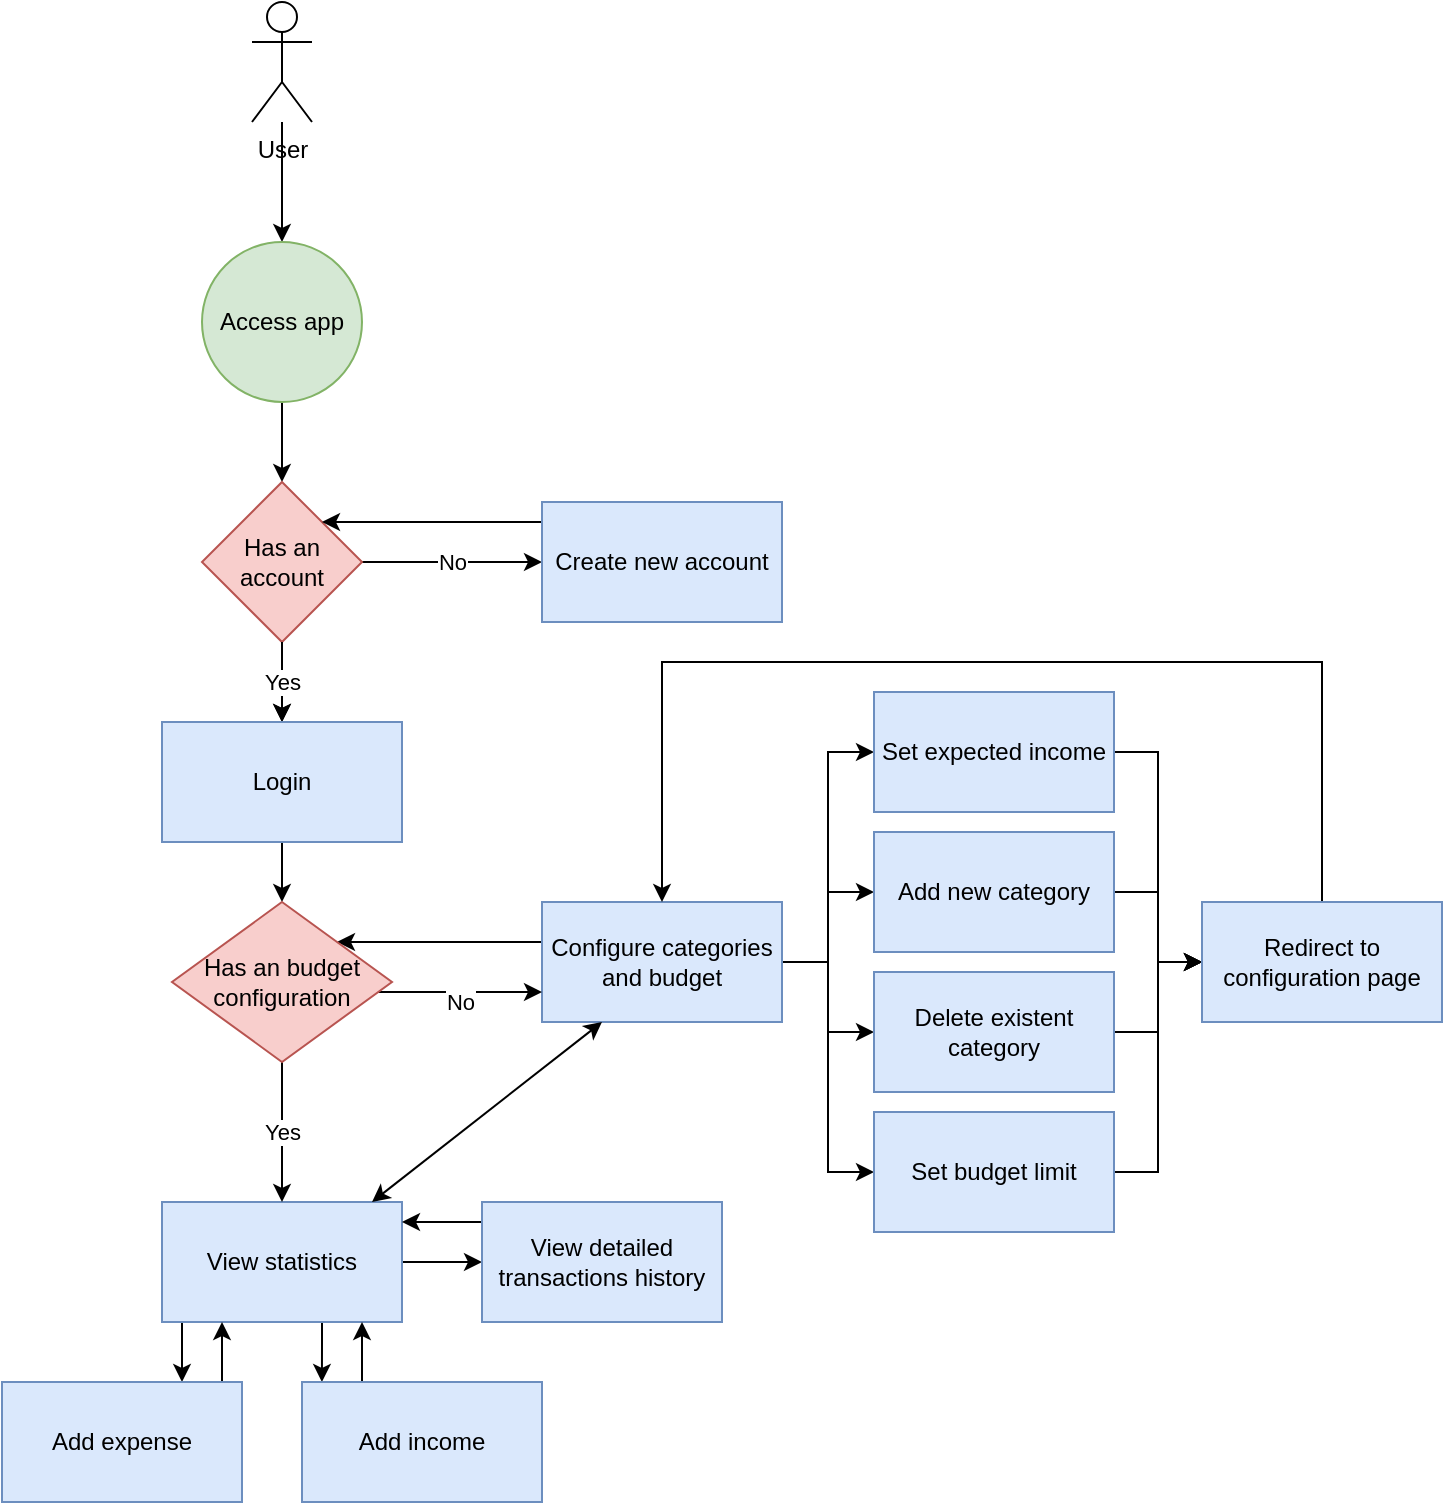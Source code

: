 <mxfile version="21.0.2" type="device"><diagram name="Page-1" id="M0disgDoKEuDskNBbagw"><mxGraphModel dx="1001" dy="597" grid="1" gridSize="10" guides="1" tooltips="1" connect="1" arrows="1" fold="1" page="1" pageScale="1" pageWidth="827" pageHeight="1169" math="0" shadow="0"><root><mxCell id="0"/><mxCell id="1" parent="0"/><mxCell id="FfKEmiM-ORtE9FBb8O3w-10" style="edgeStyle=orthogonalEdgeStyle;rounded=0;orthogonalLoop=1;jettySize=auto;html=1;entryX=0.5;entryY=0;entryDx=0;entryDy=0;" parent="1" source="FfKEmiM-ORtE9FBb8O3w-8" edge="1"><mxGeometry relative="1" as="geometry"><mxPoint x="220" y="290" as="targetPoint"/></mxGeometry></mxCell><mxCell id="FfKEmiM-ORtE9FBb8O3w-8" value="User" style="shape=umlActor;verticalLabelPosition=bottom;verticalAlign=top;html=1;outlineConnect=0;" parent="1" vertex="1"><mxGeometry x="205" y="170" width="30" height="60" as="geometry"/></mxCell><mxCell id="FfKEmiM-ORtE9FBb8O3w-16" style="edgeStyle=orthogonalEdgeStyle;rounded=0;orthogonalLoop=1;jettySize=auto;html=1;entryX=0.5;entryY=0;entryDx=0;entryDy=0;" parent="1" source="FfKEmiM-ORtE9FBb8O3w-13" target="FfKEmiM-ORtE9FBb8O3w-15" edge="1"><mxGeometry relative="1" as="geometry"/></mxCell><mxCell id="FfKEmiM-ORtE9FBb8O3w-13" value="Access app" style="ellipse;whiteSpace=wrap;html=1;aspect=fixed;fillColor=#d5e8d4;strokeColor=#82b366;" parent="1" vertex="1"><mxGeometry x="180" y="290" width="80" height="80" as="geometry"/></mxCell><mxCell id="FfKEmiM-ORtE9FBb8O3w-18" value="Yes" style="edgeStyle=orthogonalEdgeStyle;rounded=0;orthogonalLoop=1;jettySize=auto;html=1;" parent="1" source="FfKEmiM-ORtE9FBb8O3w-15" target="FfKEmiM-ORtE9FBb8O3w-17" edge="1"><mxGeometry relative="1" as="geometry"/></mxCell><mxCell id="FfKEmiM-ORtE9FBb8O3w-20" value="No" style="edgeStyle=orthogonalEdgeStyle;rounded=0;orthogonalLoop=1;jettySize=auto;html=1;entryX=0;entryY=0.5;entryDx=0;entryDy=0;" parent="1" source="FfKEmiM-ORtE9FBb8O3w-15" target="FfKEmiM-ORtE9FBb8O3w-19" edge="1"><mxGeometry relative="1" as="geometry"/></mxCell><mxCell id="FfKEmiM-ORtE9FBb8O3w-15" value="Has an account" style="rhombus;whiteSpace=wrap;html=1;fillColor=#f8cecc;strokeColor=#b85450;" parent="1" vertex="1"><mxGeometry x="180" y="410" width="80" height="80" as="geometry"/></mxCell><mxCell id="KRcD_B97yWrswWwlLPMB-3" style="edgeStyle=orthogonalEdgeStyle;rounded=0;orthogonalLoop=1;jettySize=auto;html=1;entryX=0.5;entryY=0;entryDx=0;entryDy=0;" parent="1" source="FfKEmiM-ORtE9FBb8O3w-17" target="KRcD_B97yWrswWwlLPMB-2" edge="1"><mxGeometry relative="1" as="geometry"/></mxCell><mxCell id="CQA0YSXl1HU2EJruLnvG-3" value="Yes" style="edgeStyle=orthogonalEdgeStyle;rounded=0;orthogonalLoop=1;jettySize=auto;html=1;" edge="1" parent="1" source="FfKEmiM-ORtE9FBb8O3w-15" target="FfKEmiM-ORtE9FBb8O3w-17"><mxGeometry relative="1" as="geometry"/></mxCell><mxCell id="FfKEmiM-ORtE9FBb8O3w-17" value="Login" style="rounded=0;whiteSpace=wrap;html=1;fillColor=#dae8fc;strokeColor=#6c8ebf;" parent="1" vertex="1"><mxGeometry x="160" y="530" width="120" height="60" as="geometry"/></mxCell><mxCell id="KRcD_B97yWrswWwlLPMB-1" style="edgeStyle=orthogonalEdgeStyle;rounded=0;orthogonalLoop=1;jettySize=auto;html=1;entryX=1;entryY=0;entryDx=0;entryDy=0;" parent="1" source="FfKEmiM-ORtE9FBb8O3w-19" target="FfKEmiM-ORtE9FBb8O3w-15" edge="1"><mxGeometry relative="1" as="geometry"><Array as="points"><mxPoint x="380" y="430"/><mxPoint x="380" y="430"/></Array></mxGeometry></mxCell><mxCell id="FfKEmiM-ORtE9FBb8O3w-19" value="Create new account" style="rounded=0;whiteSpace=wrap;html=1;fillColor=#dae8fc;strokeColor=#6c8ebf;" parent="1" vertex="1"><mxGeometry x="350" y="420" width="120" height="60" as="geometry"/></mxCell><mxCell id="KRcD_B97yWrswWwlLPMB-11" style="edgeStyle=orthogonalEdgeStyle;rounded=0;orthogonalLoop=1;jettySize=auto;html=1;" parent="1" source="FfKEmiM-ORtE9FBb8O3w-21" target="FfKEmiM-ORtE9FBb8O3w-29" edge="1"><mxGeometry relative="1" as="geometry"><Array as="points"><mxPoint x="170" y="840"/><mxPoint x="170" y="840"/></Array></mxGeometry></mxCell><mxCell id="KRcD_B97yWrswWwlLPMB-15" style="edgeStyle=orthogonalEdgeStyle;rounded=0;orthogonalLoop=1;jettySize=auto;html=1;entryX=0.083;entryY=0;entryDx=0;entryDy=0;entryPerimeter=0;" parent="1" source="FfKEmiM-ORtE9FBb8O3w-21" target="FfKEmiM-ORtE9FBb8O3w-30" edge="1"><mxGeometry relative="1" as="geometry"><Array as="points"><mxPoint x="240" y="840"/><mxPoint x="240" y="840"/></Array></mxGeometry></mxCell><mxCell id="KRcD_B97yWrswWwlLPMB-27" style="edgeStyle=orthogonalEdgeStyle;rounded=0;orthogonalLoop=1;jettySize=auto;html=1;entryX=0;entryY=0.5;entryDx=0;entryDy=0;" parent="1" source="FfKEmiM-ORtE9FBb8O3w-21" target="KRcD_B97yWrswWwlLPMB-26" edge="1"><mxGeometry relative="1" as="geometry"/></mxCell><mxCell id="FfKEmiM-ORtE9FBb8O3w-21" value="View statistics" style="rounded=0;whiteSpace=wrap;html=1;fillColor=#dae8fc;strokeColor=#6c8ebf;" parent="1" vertex="1"><mxGeometry x="160" y="770" width="120" height="60" as="geometry"/></mxCell><mxCell id="KRcD_B97yWrswWwlLPMB-6" style="edgeStyle=orthogonalEdgeStyle;rounded=0;orthogonalLoop=1;jettySize=auto;html=1;entryX=1;entryY=0;entryDx=0;entryDy=0;" parent="1" source="FfKEmiM-ORtE9FBb8O3w-22" target="KRcD_B97yWrswWwlLPMB-2" edge="1"><mxGeometry relative="1" as="geometry"><Array as="points"><mxPoint x="390" y="640"/><mxPoint x="390" y="640"/></Array></mxGeometry></mxCell><mxCell id="KRcD_B97yWrswWwlLPMB-21" style="edgeStyle=orthogonalEdgeStyle;rounded=0;orthogonalLoop=1;jettySize=auto;html=1;entryX=0;entryY=0.5;entryDx=0;entryDy=0;" parent="1" source="FfKEmiM-ORtE9FBb8O3w-22" target="KRcD_B97yWrswWwlLPMB-19" edge="1"><mxGeometry relative="1" as="geometry"/></mxCell><mxCell id="KRcD_B97yWrswWwlLPMB-22" style="edgeStyle=orthogonalEdgeStyle;rounded=0;orthogonalLoop=1;jettySize=auto;html=1;" parent="1" source="FfKEmiM-ORtE9FBb8O3w-22" target="KRcD_B97yWrswWwlLPMB-17" edge="1"><mxGeometry relative="1" as="geometry"/></mxCell><mxCell id="KRcD_B97yWrswWwlLPMB-23" style="edgeStyle=orthogonalEdgeStyle;rounded=0;orthogonalLoop=1;jettySize=auto;html=1;" parent="1" source="FfKEmiM-ORtE9FBb8O3w-22" target="KRcD_B97yWrswWwlLPMB-18" edge="1"><mxGeometry relative="1" as="geometry"/></mxCell><mxCell id="KRcD_B97yWrswWwlLPMB-24" style="edgeStyle=orthogonalEdgeStyle;rounded=0;orthogonalLoop=1;jettySize=auto;html=1;entryX=0;entryY=0.5;entryDx=0;entryDy=0;" parent="1" source="FfKEmiM-ORtE9FBb8O3w-22" target="KRcD_B97yWrswWwlLPMB-20" edge="1"><mxGeometry relative="1" as="geometry"/></mxCell><mxCell id="FfKEmiM-ORtE9FBb8O3w-22" value="Configure categories and budget" style="rounded=0;whiteSpace=wrap;html=1;fillColor=#dae8fc;strokeColor=#6c8ebf;" parent="1" vertex="1"><mxGeometry x="350" y="620" width="120" height="60" as="geometry"/></mxCell><mxCell id="KRcD_B97yWrswWwlLPMB-12" style="edgeStyle=orthogonalEdgeStyle;rounded=0;orthogonalLoop=1;jettySize=auto;html=1;" parent="1" source="FfKEmiM-ORtE9FBb8O3w-29" target="FfKEmiM-ORtE9FBb8O3w-21" edge="1"><mxGeometry relative="1" as="geometry"><Array as="points"><mxPoint x="190" y="840"/><mxPoint x="190" y="840"/></Array></mxGeometry></mxCell><mxCell id="FfKEmiM-ORtE9FBb8O3w-29" value="Add expense" style="rounded=0;whiteSpace=wrap;html=1;fillColor=#dae8fc;strokeColor=#6c8ebf;" parent="1" vertex="1"><mxGeometry x="80" y="860" width="120" height="60" as="geometry"/></mxCell><mxCell id="KRcD_B97yWrswWwlLPMB-16" style="edgeStyle=orthogonalEdgeStyle;rounded=0;orthogonalLoop=1;jettySize=auto;html=1;" parent="1" source="FfKEmiM-ORtE9FBb8O3w-30" target="FfKEmiM-ORtE9FBb8O3w-21" edge="1"><mxGeometry relative="1" as="geometry"><Array as="points"><mxPoint x="260" y="850"/><mxPoint x="260" y="850"/></Array></mxGeometry></mxCell><mxCell id="FfKEmiM-ORtE9FBb8O3w-30" value="Add income" style="rounded=0;whiteSpace=wrap;html=1;fillColor=#dae8fc;strokeColor=#6c8ebf;" parent="1" vertex="1"><mxGeometry x="230" y="860" width="120" height="60" as="geometry"/></mxCell><mxCell id="KRcD_B97yWrswWwlLPMB-7" value="Yes" style="edgeStyle=orthogonalEdgeStyle;rounded=0;orthogonalLoop=1;jettySize=auto;html=1;entryX=0.5;entryY=0;entryDx=0;entryDy=0;" parent="1" source="KRcD_B97yWrswWwlLPMB-2" target="FfKEmiM-ORtE9FBb8O3w-21" edge="1"><mxGeometry relative="1" as="geometry"/></mxCell><mxCell id="KRcD_B97yWrswWwlLPMB-29" value="No" style="edgeStyle=orthogonalEdgeStyle;rounded=0;orthogonalLoop=1;jettySize=auto;html=1;entryX=0;entryY=0.75;entryDx=0;entryDy=0;" parent="1" source="KRcD_B97yWrswWwlLPMB-2" target="FfKEmiM-ORtE9FBb8O3w-22" edge="1"><mxGeometry x="0.075" y="-6" relative="1" as="geometry"><Array as="points"><mxPoint x="290" y="665"/><mxPoint x="290" y="665"/></Array><mxPoint x="-3" y="-1" as="offset"/></mxGeometry></mxCell><mxCell id="KRcD_B97yWrswWwlLPMB-2" value="Has an budget configuration" style="rhombus;whiteSpace=wrap;html=1;fillColor=#f8cecc;strokeColor=#b85450;" parent="1" vertex="1"><mxGeometry x="165" y="620" width="110" height="80" as="geometry"/></mxCell><mxCell id="KRcD_B97yWrswWwlLPMB-33" style="edgeStyle=orthogonalEdgeStyle;rounded=0;orthogonalLoop=1;jettySize=auto;html=1;entryX=0;entryY=0.5;entryDx=0;entryDy=0;" parent="1" source="KRcD_B97yWrswWwlLPMB-17" target="KRcD_B97yWrswWwlLPMB-31" edge="1"><mxGeometry relative="1" as="geometry"/></mxCell><mxCell id="KRcD_B97yWrswWwlLPMB-17" value="Add new category" style="rounded=0;whiteSpace=wrap;html=1;fillColor=#dae8fc;strokeColor=#6c8ebf;" parent="1" vertex="1"><mxGeometry x="516" y="585" width="120" height="60" as="geometry"/></mxCell><mxCell id="KRcD_B97yWrswWwlLPMB-34" style="edgeStyle=orthogonalEdgeStyle;rounded=0;orthogonalLoop=1;jettySize=auto;html=1;" parent="1" source="KRcD_B97yWrswWwlLPMB-18" target="KRcD_B97yWrswWwlLPMB-31" edge="1"><mxGeometry relative="1" as="geometry"/></mxCell><mxCell id="KRcD_B97yWrswWwlLPMB-18" value="Delete existent category" style="rounded=0;whiteSpace=wrap;html=1;fillColor=#dae8fc;strokeColor=#6c8ebf;" parent="1" vertex="1"><mxGeometry x="516" y="655" width="120" height="60" as="geometry"/></mxCell><mxCell id="KRcD_B97yWrswWwlLPMB-32" style="edgeStyle=orthogonalEdgeStyle;rounded=0;orthogonalLoop=1;jettySize=auto;html=1;entryX=0;entryY=0.5;entryDx=0;entryDy=0;" parent="1" source="KRcD_B97yWrswWwlLPMB-19" target="KRcD_B97yWrswWwlLPMB-31" edge="1"><mxGeometry relative="1" as="geometry"/></mxCell><mxCell id="KRcD_B97yWrswWwlLPMB-19" value="Set expected income" style="rounded=0;whiteSpace=wrap;html=1;fillColor=#dae8fc;strokeColor=#6c8ebf;" parent="1" vertex="1"><mxGeometry x="516" y="515" width="120" height="60" as="geometry"/></mxCell><mxCell id="KRcD_B97yWrswWwlLPMB-35" style="edgeStyle=orthogonalEdgeStyle;rounded=0;orthogonalLoop=1;jettySize=auto;html=1;entryX=0;entryY=0.5;entryDx=0;entryDy=0;" parent="1" source="KRcD_B97yWrswWwlLPMB-20" target="KRcD_B97yWrswWwlLPMB-31" edge="1"><mxGeometry relative="1" as="geometry"/></mxCell><mxCell id="KRcD_B97yWrswWwlLPMB-20" value="Set budget limit" style="rounded=0;whiteSpace=wrap;html=1;fillColor=#dae8fc;strokeColor=#6c8ebf;" parent="1" vertex="1"><mxGeometry x="516" y="725" width="120" height="60" as="geometry"/></mxCell><mxCell id="KRcD_B97yWrswWwlLPMB-28" style="edgeStyle=orthogonalEdgeStyle;rounded=0;orthogonalLoop=1;jettySize=auto;html=1;" parent="1" source="KRcD_B97yWrswWwlLPMB-26" edge="1"><mxGeometry relative="1" as="geometry"><mxPoint x="280" y="780" as="targetPoint"/><Array as="points"><mxPoint x="280" y="780"/></Array></mxGeometry></mxCell><mxCell id="KRcD_B97yWrswWwlLPMB-26" value="View detailed transactions history" style="rounded=0;whiteSpace=wrap;html=1;fillColor=#dae8fc;strokeColor=#6c8ebf;" parent="1" vertex="1"><mxGeometry x="320" y="770" width="120" height="60" as="geometry"/></mxCell><mxCell id="KRcD_B97yWrswWwlLPMB-36" style="edgeStyle=orthogonalEdgeStyle;rounded=0;orthogonalLoop=1;jettySize=auto;html=1;entryX=0.5;entryY=0;entryDx=0;entryDy=0;" parent="1" source="KRcD_B97yWrswWwlLPMB-31" target="FfKEmiM-ORtE9FBb8O3w-22" edge="1"><mxGeometry relative="1" as="geometry"><Array as="points"><mxPoint x="740" y="500"/><mxPoint x="410" y="500"/></Array></mxGeometry></mxCell><mxCell id="KRcD_B97yWrswWwlLPMB-31" value="Redirect to configuration page" style="rounded=0;whiteSpace=wrap;html=1;fillColor=#dae8fc;strokeColor=#6c8ebf;" parent="1" vertex="1"><mxGeometry x="680" y="620" width="120" height="60" as="geometry"/></mxCell><mxCell id="CQA0YSXl1HU2EJruLnvG-2" value="" style="endArrow=classic;startArrow=classic;html=1;rounded=0;entryX=0.25;entryY=1;entryDx=0;entryDy=0;" edge="1" parent="1" target="FfKEmiM-ORtE9FBb8O3w-22"><mxGeometry width="50" height="50" relative="1" as="geometry"><mxPoint x="265" y="770" as="sourcePoint"/><mxPoint x="315" y="720" as="targetPoint"/></mxGeometry></mxCell></root></mxGraphModel></diagram></mxfile>